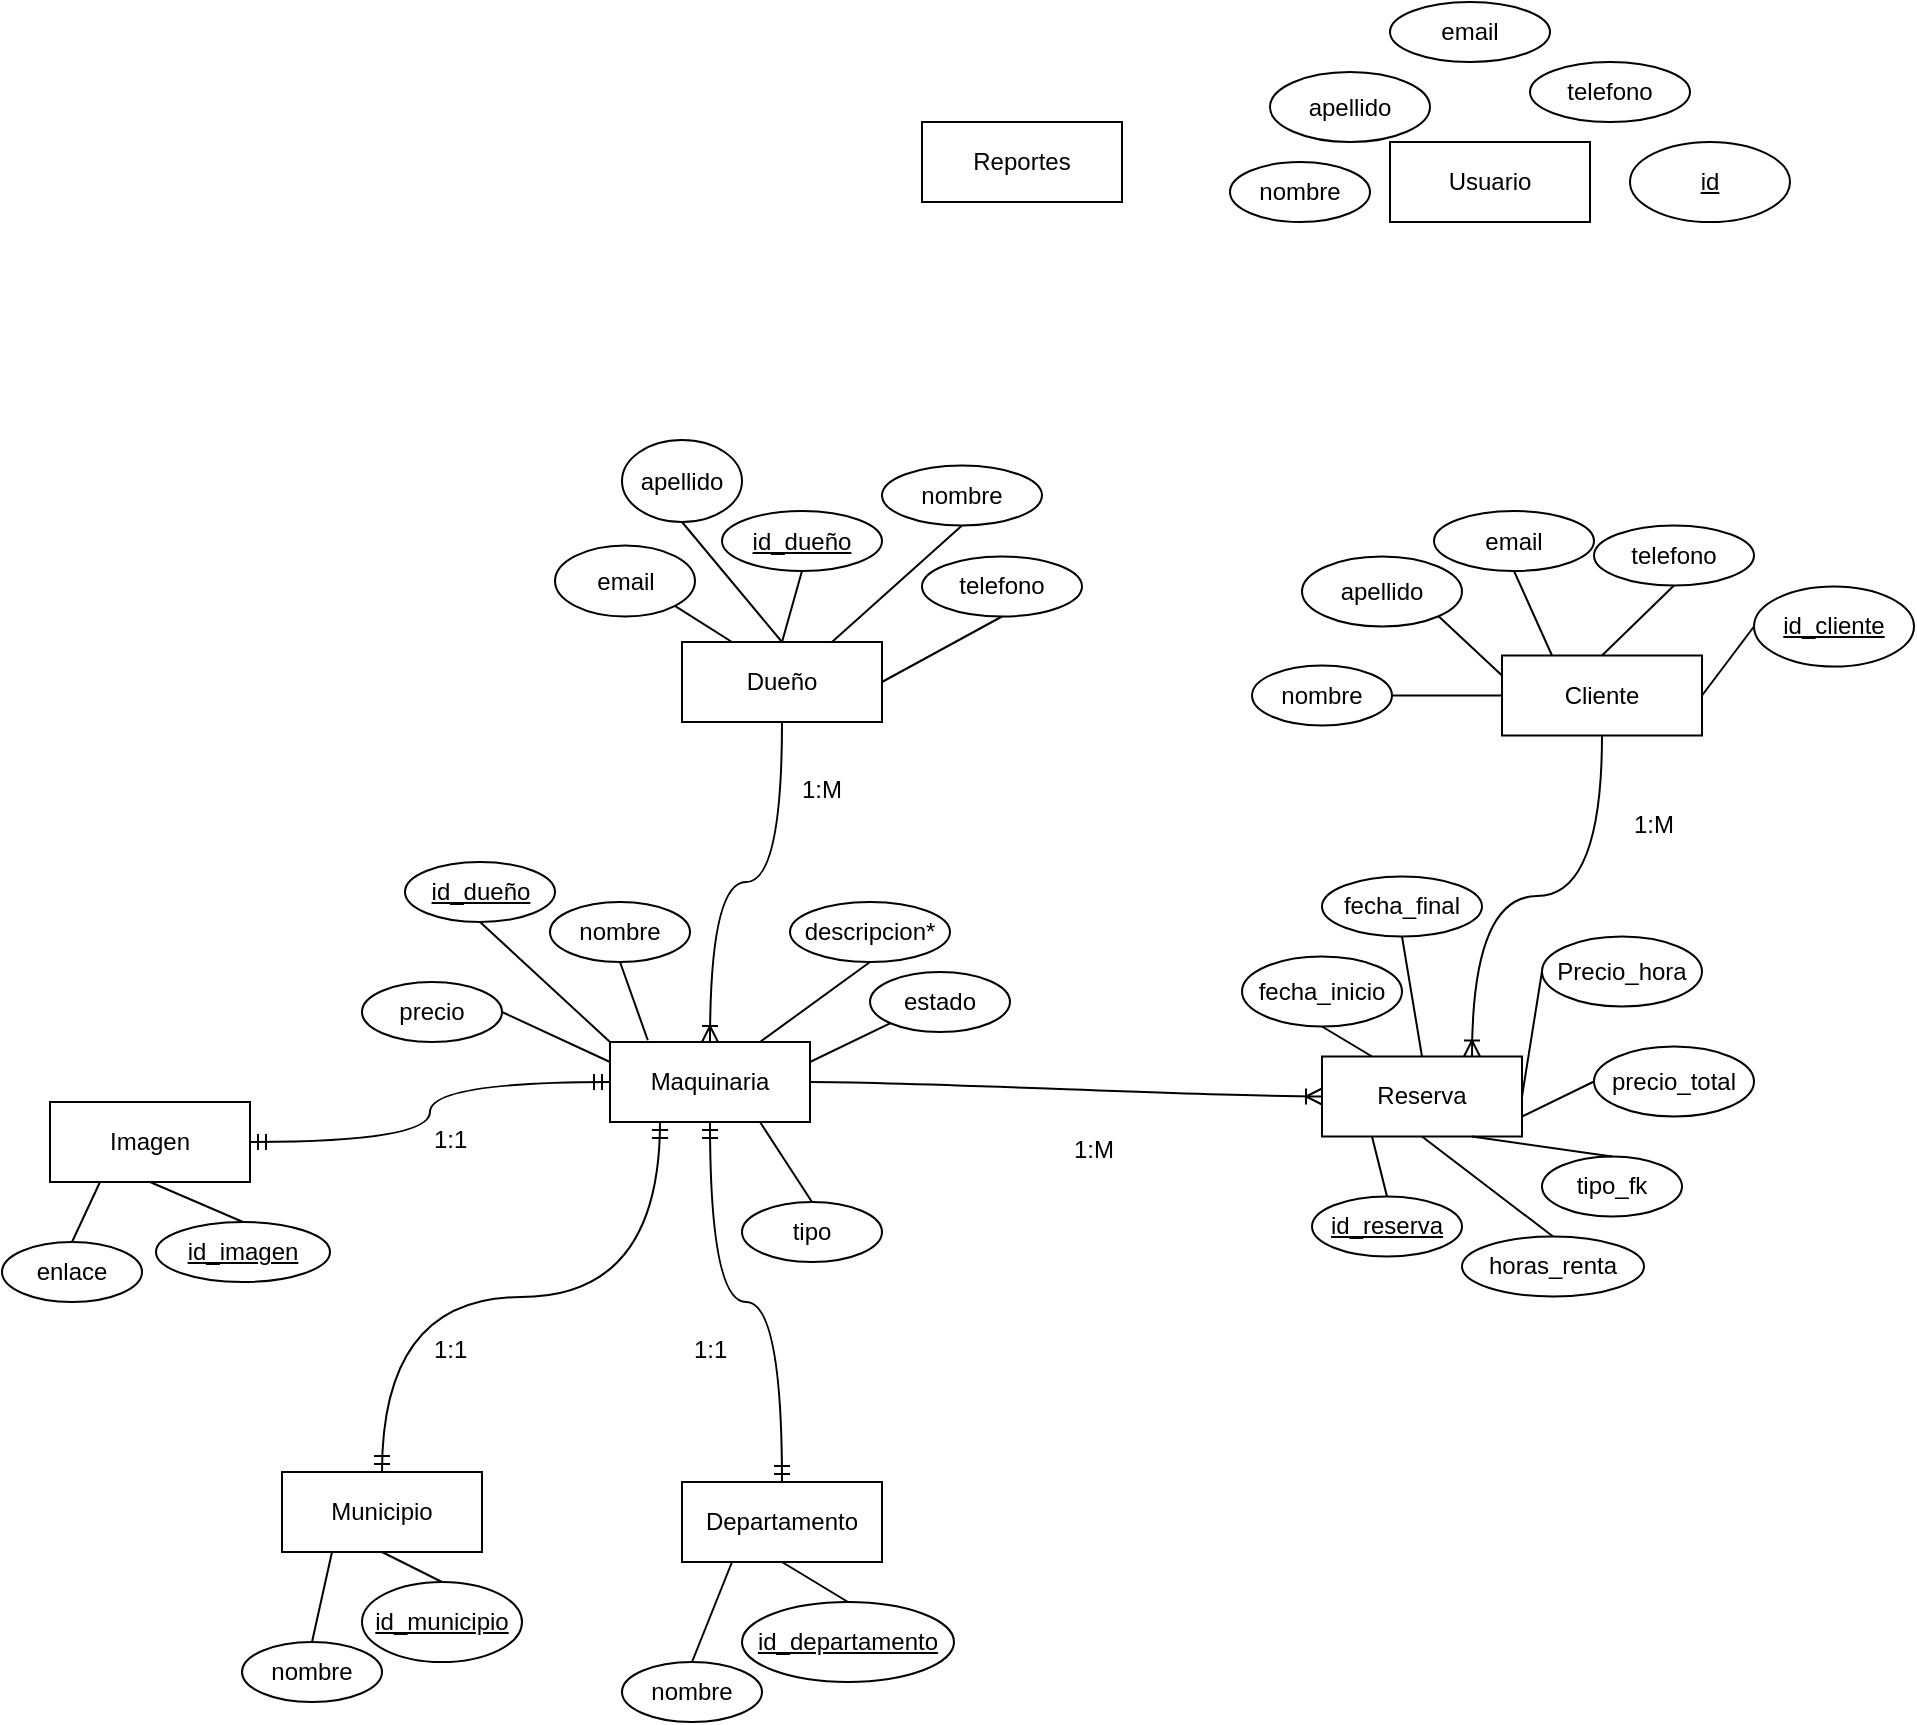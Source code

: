 <mxfile version="15.9.1"><diagram id="TLY-xDDZNkO-A6Siz6w1" name="Page-1"><mxGraphModel dx="1698" dy="476" grid="1" gridSize="10" guides="1" tooltips="1" connect="1" arrows="1" fold="1" page="1" pageScale="1" pageWidth="827" pageHeight="1169" math="0" shadow="0"><root><mxCell id="0"/><mxCell id="1" parent="0"/><mxCell id="Wxj4HSL2rBigDeLne3rB-1" value="Dueño" style="whiteSpace=wrap;html=1;align=center;" vertex="1" parent="1"><mxGeometry x="-120" y="590" width="100" height="40" as="geometry"/></mxCell><mxCell id="Wxj4HSL2rBigDeLne3rB-2" value="Cliente" style="whiteSpace=wrap;html=1;align=center;" vertex="1" parent="1"><mxGeometry x="290" y="596.75" width="100" height="40" as="geometry"/></mxCell><mxCell id="Wxj4HSL2rBigDeLne3rB-3" value="Maquinaria" style="whiteSpace=wrap;html=1;align=center;" vertex="1" parent="1"><mxGeometry x="-156" y="790" width="100" height="40" as="geometry"/></mxCell><mxCell id="Wxj4HSL2rBigDeLne3rB-4" value="Municipio" style="whiteSpace=wrap;html=1;align=center;" vertex="1" parent="1"><mxGeometry x="-320" y="1005" width="100" height="40" as="geometry"/></mxCell><mxCell id="Wxj4HSL2rBigDeLne3rB-5" value="Imagen" style="whiteSpace=wrap;html=1;align=center;" vertex="1" parent="1"><mxGeometry x="-436" y="820" width="100" height="40" as="geometry"/></mxCell><mxCell id="Wxj4HSL2rBigDeLne3rB-7" value="Reserva" style="whiteSpace=wrap;html=1;align=center;" vertex="1" parent="1"><mxGeometry x="200" y="797.25" width="100" height="40" as="geometry"/></mxCell><mxCell id="Wxj4HSL2rBigDeLne3rB-8" value="Reportes" style="whiteSpace=wrap;html=1;align=center;" vertex="1" parent="1"><mxGeometry y="330" width="100" height="40" as="geometry"/></mxCell><mxCell id="Wxj4HSL2rBigDeLne3rB-10" value="id_dueño" style="ellipse;whiteSpace=wrap;html=1;align=center;fontStyle=4;" vertex="1" parent="1"><mxGeometry x="-100" y="524.5" width="80" height="30" as="geometry"/></mxCell><mxCell id="Wxj4HSL2rBigDeLne3rB-11" value="nombre" style="ellipse;whiteSpace=wrap;html=1;align=center;" vertex="1" parent="1"><mxGeometry x="-20" y="501.75" width="80" height="30" as="geometry"/></mxCell><mxCell id="Wxj4HSL2rBigDeLne3rB-12" value="apellido" style="ellipse;whiteSpace=wrap;html=1;align=center;" vertex="1" parent="1"><mxGeometry x="-150" y="489" width="60" height="41" as="geometry"/></mxCell><mxCell id="Wxj4HSL2rBigDeLne3rB-13" value="email" style="ellipse;whiteSpace=wrap;html=1;align=center;" vertex="1" parent="1"><mxGeometry x="-183.5" y="541.75" width="70" height="35.5" as="geometry"/></mxCell><mxCell id="Wxj4HSL2rBigDeLne3rB-15" value="telefono" style="ellipse;whiteSpace=wrap;html=1;align=center;" vertex="1" parent="1"><mxGeometry y="547.25" width="80" height="30" as="geometry"/></mxCell><mxCell id="Wxj4HSL2rBigDeLne3rB-16" value="id_cliente" style="ellipse;whiteSpace=wrap;html=1;align=center;fontStyle=4;" vertex="1" parent="1"><mxGeometry x="416" y="562.25" width="80" height="40" as="geometry"/></mxCell><mxCell id="Wxj4HSL2rBigDeLne3rB-17" value="nombre" style="ellipse;whiteSpace=wrap;html=1;align=center;" vertex="1" parent="1"><mxGeometry x="165" y="601.75" width="70" height="30" as="geometry"/></mxCell><mxCell id="Wxj4HSL2rBigDeLne3rB-18" value="apellido" style="ellipse;whiteSpace=wrap;html=1;align=center;" vertex="1" parent="1"><mxGeometry x="190" y="547.25" width="80" height="35" as="geometry"/></mxCell><mxCell id="Wxj4HSL2rBigDeLne3rB-19" value="email" style="ellipse;whiteSpace=wrap;html=1;align=center;" vertex="1" parent="1"><mxGeometry x="256" y="524.5" width="80" height="30" as="geometry"/></mxCell><mxCell id="Wxj4HSL2rBigDeLne3rB-20" value="telefono" style="ellipse;whiteSpace=wrap;html=1;align=center;" vertex="1" parent="1"><mxGeometry x="336" y="531.75" width="80" height="30" as="geometry"/></mxCell><mxCell id="Wxj4HSL2rBigDeLne3rB-21" value="nombre" style="ellipse;whiteSpace=wrap;html=1;align=center;" vertex="1" parent="1"><mxGeometry x="-186" y="720" width="70" height="30" as="geometry"/></mxCell><mxCell id="Wxj4HSL2rBigDeLne3rB-22" value="Usuario" style="whiteSpace=wrap;html=1;align=center;" vertex="1" parent="1"><mxGeometry x="234" y="340" width="100" height="40" as="geometry"/></mxCell><mxCell id="Wxj4HSL2rBigDeLne3rB-28" value="id_dueño" style="ellipse;whiteSpace=wrap;html=1;align=center;fontStyle=4;" vertex="1" parent="1"><mxGeometry x="-258.5" y="700" width="75" height="30" as="geometry"/></mxCell><mxCell id="Wxj4HSL2rBigDeLne3rB-29" value="nombre" style="ellipse;whiteSpace=wrap;html=1;align=center;" vertex="1" parent="1"><mxGeometry x="154" y="350" width="70" height="30" as="geometry"/></mxCell><mxCell id="Wxj4HSL2rBigDeLne3rB-30" value="apellido" style="ellipse;whiteSpace=wrap;html=1;align=center;" vertex="1" parent="1"><mxGeometry x="174" y="305" width="80" height="35" as="geometry"/></mxCell><mxCell id="Wxj4HSL2rBigDeLne3rB-31" value="email" style="ellipse;whiteSpace=wrap;html=1;align=center;" vertex="1" parent="1"><mxGeometry x="234" y="270" width="80" height="30" as="geometry"/></mxCell><mxCell id="Wxj4HSL2rBigDeLne3rB-32" value="telefono" style="ellipse;whiteSpace=wrap;html=1;align=center;" vertex="1" parent="1"><mxGeometry x="304" y="300" width="80" height="30" as="geometry"/></mxCell><mxCell id="Wxj4HSL2rBigDeLne3rB-33" value="id" style="ellipse;whiteSpace=wrap;html=1;align=center;fontStyle=4;" vertex="1" parent="1"><mxGeometry x="354" y="340" width="80" height="40" as="geometry"/></mxCell><mxCell id="Wxj4HSL2rBigDeLne3rB-35" value="precio" style="ellipse;whiteSpace=wrap;html=1;align=center;" vertex="1" parent="1"><mxGeometry x="-280" y="760" width="70" height="30" as="geometry"/></mxCell><mxCell id="Wxj4HSL2rBigDeLne3rB-36" value="descripcion*" style="ellipse;whiteSpace=wrap;html=1;align=center;" vertex="1" parent="1"><mxGeometry x="-66" y="720" width="80" height="30" as="geometry"/></mxCell><mxCell id="Wxj4HSL2rBigDeLne3rB-37" value="estado" style="ellipse;whiteSpace=wrap;html=1;align=center;" vertex="1" parent="1"><mxGeometry x="-26" y="755" width="70" height="30" as="geometry"/></mxCell><mxCell id="Wxj4HSL2rBigDeLne3rB-38" value="tipo" style="ellipse;whiteSpace=wrap;html=1;align=center;" vertex="1" parent="1"><mxGeometry x="-90" y="870" width="70" height="30" as="geometry"/></mxCell><mxCell id="Wxj4HSL2rBigDeLne3rB-39" value="nombre" style="ellipse;whiteSpace=wrap;html=1;align=center;" vertex="1" parent="1"><mxGeometry x="-340" y="1090" width="70" height="30" as="geometry"/></mxCell><mxCell id="Wxj4HSL2rBigDeLne3rB-40" value="id_municipio" style="ellipse;whiteSpace=wrap;html=1;align=center;fontStyle=4;" vertex="1" parent="1"><mxGeometry x="-280" y="1060" width="80" height="40" as="geometry"/></mxCell><mxCell id="Wxj4HSL2rBigDeLne3rB-41" value="Departamento" style="whiteSpace=wrap;html=1;align=center;" vertex="1" parent="1"><mxGeometry x="-120" y="1010" width="100" height="40" as="geometry"/></mxCell><mxCell id="Wxj4HSL2rBigDeLne3rB-42" value="nombre" style="ellipse;whiteSpace=wrap;html=1;align=center;" vertex="1" parent="1"><mxGeometry x="-150" y="1100" width="70" height="30" as="geometry"/></mxCell><mxCell id="Wxj4HSL2rBigDeLne3rB-43" value="id_departamento" style="ellipse;whiteSpace=wrap;html=1;align=center;fontStyle=4;" vertex="1" parent="1"><mxGeometry x="-90" y="1070" width="106" height="40" as="geometry"/></mxCell><mxCell id="Wxj4HSL2rBigDeLne3rB-44" value="horas_renta" style="ellipse;whiteSpace=wrap;html=1;align=center;" vertex="1" parent="1"><mxGeometry x="270" y="887.25" width="91" height="30" as="geometry"/></mxCell><mxCell id="Wxj4HSL2rBigDeLne3rB-45" value="id_reserva" style="ellipse;whiteSpace=wrap;html=1;align=center;fontStyle=4;" vertex="1" parent="1"><mxGeometry x="195" y="867.25" width="75" height="30" as="geometry"/></mxCell><mxCell id="Wxj4HSL2rBigDeLne3rB-46" value="fecha_inicio" style="ellipse;whiteSpace=wrap;html=1;align=center;" vertex="1" parent="1"><mxGeometry x="160" y="747.25" width="80" height="35" as="geometry"/></mxCell><mxCell id="Wxj4HSL2rBigDeLne3rB-47" value="fecha_final" style="ellipse;whiteSpace=wrap;html=1;align=center;" vertex="1" parent="1"><mxGeometry x="200" y="707.25" width="80" height="30" as="geometry"/></mxCell><mxCell id="Wxj4HSL2rBigDeLne3rB-48" value="Precio_hora" style="ellipse;whiteSpace=wrap;html=1;align=center;" vertex="1" parent="1"><mxGeometry x="310" y="737.25" width="80" height="35" as="geometry"/></mxCell><mxCell id="Wxj4HSL2rBigDeLne3rB-49" value="tipo_fk" style="ellipse;whiteSpace=wrap;html=1;align=center;" vertex="1" parent="1"><mxGeometry x="310" y="847.25" width="70" height="30" as="geometry"/></mxCell><mxCell id="Wxj4HSL2rBigDeLne3rB-50" style="edgeStyle=orthogonalEdgeStyle;rounded=0;orthogonalLoop=1;jettySize=auto;html=1;exitX=0.5;exitY=1;exitDx=0;exitDy=0;" edge="1" parent="1" source="Wxj4HSL2rBigDeLne3rB-48" target="Wxj4HSL2rBigDeLne3rB-48"><mxGeometry relative="1" as="geometry"/></mxCell><mxCell id="Wxj4HSL2rBigDeLne3rB-51" value="precio_total" style="ellipse;whiteSpace=wrap;html=1;align=center;" vertex="1" parent="1"><mxGeometry x="336" y="792.25" width="80" height="35" as="geometry"/></mxCell><mxCell id="Wxj4HSL2rBigDeLne3rB-52" value="enlace" style="ellipse;whiteSpace=wrap;html=1;align=center;" vertex="1" parent="1"><mxGeometry x="-460" y="890" width="70" height="30" as="geometry"/></mxCell><mxCell id="Wxj4HSL2rBigDeLne3rB-53" value="id_imagen" style="ellipse;whiteSpace=wrap;html=1;align=center;fontStyle=4;" vertex="1" parent="1"><mxGeometry x="-383" y="880" width="87" height="30" as="geometry"/></mxCell><mxCell id="Wxj4HSL2rBigDeLne3rB-56" value="" style="endArrow=none;html=1;rounded=0;exitX=0.5;exitY=1;exitDx=0;exitDy=0;entryX=0.5;entryY=0;entryDx=0;entryDy=0;" edge="1" parent="1" source="Wxj4HSL2rBigDeLne3rB-10" target="Wxj4HSL2rBigDeLne3rB-1"><mxGeometry relative="1" as="geometry"><mxPoint x="-170" y="680" as="sourcePoint"/><mxPoint x="-10" y="680" as="targetPoint"/></mxGeometry></mxCell><mxCell id="Wxj4HSL2rBigDeLne3rB-57" value="" style="endArrow=none;html=1;rounded=0;exitX=0.5;exitY=1;exitDx=0;exitDy=0;entryX=0.75;entryY=0;entryDx=0;entryDy=0;" edge="1" parent="1" source="Wxj4HSL2rBigDeLne3rB-11" target="Wxj4HSL2rBigDeLne3rB-1"><mxGeometry relative="1" as="geometry"><mxPoint x="-170" y="630" as="sourcePoint"/><mxPoint x="-120" y="595" as="targetPoint"/></mxGeometry></mxCell><mxCell id="Wxj4HSL2rBigDeLne3rB-58" value="" style="endArrow=none;html=1;rounded=0;exitX=0.5;exitY=1;exitDx=0;exitDy=0;entryX=0.5;entryY=0;entryDx=0;entryDy=0;" edge="1" parent="1" source="Wxj4HSL2rBigDeLne3rB-12" target="Wxj4HSL2rBigDeLne3rB-1"><mxGeometry relative="1" as="geometry"><mxPoint x="-171.187" y="624.595" as="sourcePoint"/><mxPoint x="-110" y="620" as="targetPoint"/></mxGeometry></mxCell><mxCell id="Wxj4HSL2rBigDeLne3rB-59" value="" style="endArrow=none;html=1;rounded=0;exitX=1;exitY=1;exitDx=0;exitDy=0;entryX=0.25;entryY=0;entryDx=0;entryDy=0;" edge="1" parent="1" source="Wxj4HSL2rBigDeLne3rB-13" target="Wxj4HSL2rBigDeLne3rB-1"><mxGeometry relative="1" as="geometry"><mxPoint x="-125.0" y="553.63" as="sourcePoint"/><mxPoint x="-75" y="571.38" as="targetPoint"/></mxGeometry></mxCell><mxCell id="Wxj4HSL2rBigDeLne3rB-60" value="" style="endArrow=none;html=1;rounded=0;exitX=0.5;exitY=1;exitDx=0;exitDy=0;entryX=1;entryY=0.5;entryDx=0;entryDy=0;" edge="1" parent="1" source="Wxj4HSL2rBigDeLne3rB-15" target="Wxj4HSL2rBigDeLne3rB-1"><mxGeometry relative="1" as="geometry"><mxPoint x="-74.997" y="549.503" as="sourcePoint"/><mxPoint x="-30.32" y="585" as="targetPoint"/></mxGeometry></mxCell><mxCell id="Wxj4HSL2rBigDeLne3rB-61" value="" style="endArrow=none;html=1;rounded=0;exitX=0;exitY=0;exitDx=0;exitDy=0;entryX=0.5;entryY=1;entryDx=0;entryDy=0;" edge="1" parent="1" source="Wxj4HSL2rBigDeLne3rB-3" target="Wxj4HSL2rBigDeLne3rB-28"><mxGeometry relative="1" as="geometry"><mxPoint x="-156" y="680" as="sourcePoint"/><mxPoint x="-106" y="635" as="targetPoint"/></mxGeometry></mxCell><mxCell id="Wxj4HSL2rBigDeLne3rB-62" value="" style="endArrow=none;html=1;rounded=0;entryX=0.5;entryY=1;entryDx=0;entryDy=0;exitX=0.189;exitY=-0.022;exitDx=0;exitDy=0;exitPerimeter=0;" edge="1" parent="1" source="Wxj4HSL2rBigDeLne3rB-3" target="Wxj4HSL2rBigDeLne3rB-21"><mxGeometry relative="1" as="geometry"><mxPoint x="-146" y="820" as="sourcePoint"/><mxPoint x="-198.5" y="815" as="targetPoint"/></mxGeometry></mxCell><mxCell id="Wxj4HSL2rBigDeLne3rB-63" value="" style="endArrow=none;html=1;rounded=0;entryX=1;entryY=0.5;entryDx=0;entryDy=0;exitX=0;exitY=0.25;exitDx=0;exitDy=0;" edge="1" parent="1" source="Wxj4HSL2rBigDeLne3rB-3" target="Wxj4HSL2rBigDeLne3rB-35"><mxGeometry relative="1" as="geometry"><mxPoint x="-121" y="785" as="sourcePoint"/><mxPoint x="-150.984" y="770.491" as="targetPoint"/></mxGeometry></mxCell><mxCell id="Wxj4HSL2rBigDeLne3rB-64" value="" style="endArrow=none;html=1;rounded=0;entryX=0.5;entryY=1;entryDx=0;entryDy=0;exitX=0.75;exitY=0;exitDx=0;exitDy=0;" edge="1" parent="1" source="Wxj4HSL2rBigDeLne3rB-3" target="Wxj4HSL2rBigDeLne3rB-36"><mxGeometry relative="1" as="geometry"><mxPoint x="-121" y="800" as="sourcePoint"/><mxPoint x="-111" y="755" as="targetPoint"/></mxGeometry></mxCell><mxCell id="Wxj4HSL2rBigDeLne3rB-65" value="" style="endArrow=none;html=1;rounded=0;entryX=0;entryY=1;entryDx=0;entryDy=0;exitX=1;exitY=0.25;exitDx=0;exitDy=0;" edge="1" parent="1" source="Wxj4HSL2rBigDeLne3rB-3" target="Wxj4HSL2rBigDeLne3rB-37"><mxGeometry relative="1" as="geometry"><mxPoint x="-121" y="800" as="sourcePoint"/><mxPoint x="-111" y="755" as="targetPoint"/></mxGeometry></mxCell><mxCell id="Wxj4HSL2rBigDeLne3rB-66" value="" style="endArrow=none;html=1;rounded=0;entryX=0.5;entryY=0;entryDx=0;entryDy=0;exitX=0.75;exitY=1;exitDx=0;exitDy=0;" edge="1" parent="1" source="Wxj4HSL2rBigDeLne3rB-3" target="Wxj4HSL2rBigDeLne3rB-38"><mxGeometry relative="1" as="geometry"><mxPoint x="-46" y="810" as="sourcePoint"/><mxPoint x="-6.016" y="790.491" as="targetPoint"/></mxGeometry></mxCell><mxCell id="Wxj4HSL2rBigDeLne3rB-68" value="" style="edgeStyle=orthogonalEdgeStyle;fontSize=12;html=1;endArrow=ERoneToMany;rounded=0;exitX=0.5;exitY=1;exitDx=0;exitDy=0;curved=1;entryX=0.5;entryY=0;entryDx=0;entryDy=0;" edge="1" parent="1" source="Wxj4HSL2rBigDeLne3rB-1" target="Wxj4HSL2rBigDeLne3rB-3"><mxGeometry width="100" height="100" relative="1" as="geometry"><mxPoint x="-40" y="760" as="sourcePoint"/><mxPoint x="60" y="660" as="targetPoint"/></mxGeometry></mxCell><mxCell id="Wxj4HSL2rBigDeLne3rB-69" value="" style="endArrow=none;html=1;rounded=0;exitX=1;exitY=0.5;exitDx=0;exitDy=0;entryX=0;entryY=0.5;entryDx=0;entryDy=0;" edge="1" parent="1" source="Wxj4HSL2rBigDeLne3rB-2" target="Wxj4HSL2rBigDeLne3rB-16"><mxGeometry relative="1" as="geometry"><mxPoint x="406" y="677.25" as="sourcePoint"/><mxPoint x="456" y="632.25" as="targetPoint"/></mxGeometry></mxCell><mxCell id="Wxj4HSL2rBigDeLne3rB-70" value="" style="endArrow=none;html=1;rounded=0;exitX=1;exitY=0.5;exitDx=0;exitDy=0;entryX=0;entryY=0.5;entryDx=0;entryDy=0;" edge="1" parent="1" source="Wxj4HSL2rBigDeLne3rB-17" target="Wxj4HSL2rBigDeLne3rB-2"><mxGeometry relative="1" as="geometry"><mxPoint x="130" y="556.75" as="sourcePoint"/><mxPoint x="180" y="511.75" as="targetPoint"/></mxGeometry></mxCell><mxCell id="Wxj4HSL2rBigDeLne3rB-71" value="" style="endArrow=none;html=1;rounded=0;exitX=1;exitY=1;exitDx=0;exitDy=0;entryX=0;entryY=0.25;entryDx=0;entryDy=0;" edge="1" parent="1" source="Wxj4HSL2rBigDeLne3rB-18" target="Wxj4HSL2rBigDeLne3rB-2"><mxGeometry relative="1" as="geometry"><mxPoint x="245" y="626.75" as="sourcePoint"/><mxPoint x="300" y="626.75" as="targetPoint"/></mxGeometry></mxCell><mxCell id="Wxj4HSL2rBigDeLne3rB-72" value="" style="endArrow=none;html=1;rounded=0;exitX=0.25;exitY=0;exitDx=0;exitDy=0;entryX=0.5;entryY=1;entryDx=0;entryDy=0;" edge="1" parent="1" source="Wxj4HSL2rBigDeLne3rB-2" target="Wxj4HSL2rBigDeLne3rB-19"><mxGeometry relative="1" as="geometry"><mxPoint x="268.966" y="586.819" as="sourcePoint"/><mxPoint x="300" y="616.75" as="targetPoint"/></mxGeometry></mxCell><mxCell id="Wxj4HSL2rBigDeLne3rB-73" value="" style="endArrow=none;html=1;rounded=0;exitX=0.5;exitY=0;exitDx=0;exitDy=0;entryX=0.5;entryY=1;entryDx=0;entryDy=0;" edge="1" parent="1" source="Wxj4HSL2rBigDeLne3rB-2" target="Wxj4HSL2rBigDeLne3rB-20"><mxGeometry relative="1" as="geometry"><mxPoint x="325" y="606.75" as="sourcePoint"/><mxPoint x="306" y="564.5" as="targetPoint"/></mxGeometry></mxCell><mxCell id="Wxj4HSL2rBigDeLne3rB-74" value="" style="endArrow=none;html=1;rounded=0;exitX=0.5;exitY=1;exitDx=0;exitDy=0;entryX=0.25;entryY=0;entryDx=0;entryDy=0;" edge="1" parent="1" source="Wxj4HSL2rBigDeLne3rB-46" target="Wxj4HSL2rBigDeLne3rB-7"><mxGeometry relative="1" as="geometry"><mxPoint x="420" y="606.75" as="sourcePoint"/><mxPoint x="446" y="572.25" as="targetPoint"/></mxGeometry></mxCell><mxCell id="Wxj4HSL2rBigDeLne3rB-75" value="" style="endArrow=none;html=1;rounded=0;exitX=0.5;exitY=1;exitDx=0;exitDy=0;entryX=0.5;entryY=0;entryDx=0;entryDy=0;" edge="1" parent="1" source="Wxj4HSL2rBigDeLne3rB-47" target="Wxj4HSL2rBigDeLne3rB-7"><mxGeometry relative="1" as="geometry"><mxPoint x="210" y="752.25" as="sourcePoint"/><mxPoint x="235" y="807.25" as="targetPoint"/></mxGeometry></mxCell><mxCell id="Wxj4HSL2rBigDeLne3rB-76" value="" style="endArrow=none;html=1;rounded=0;exitX=1;exitY=0.5;exitDx=0;exitDy=0;entryX=0;entryY=0.5;entryDx=0;entryDy=0;" edge="1" parent="1" source="Wxj4HSL2rBigDeLne3rB-7" target="Wxj4HSL2rBigDeLne3rB-48"><mxGeometry relative="1" as="geometry"><mxPoint x="340" y="767.25" as="sourcePoint"/><mxPoint x="285" y="807.25" as="targetPoint"/></mxGeometry></mxCell><mxCell id="Wxj4HSL2rBigDeLne3rB-77" value="" style="endArrow=none;html=1;rounded=0;exitX=1;exitY=0.75;exitDx=0;exitDy=0;entryX=0;entryY=0.5;entryDx=0;entryDy=0;" edge="1" parent="1" source="Wxj4HSL2rBigDeLne3rB-7" target="Wxj4HSL2rBigDeLne3rB-51"><mxGeometry relative="1" as="geometry"><mxPoint x="310" y="827.25" as="sourcePoint"/><mxPoint x="347" y="809.75" as="targetPoint"/></mxGeometry></mxCell><mxCell id="Wxj4HSL2rBigDeLne3rB-79" value="" style="endArrow=none;html=1;rounded=0;exitX=0.75;exitY=1;exitDx=0;exitDy=0;entryX=0.5;entryY=0;entryDx=0;entryDy=0;" edge="1" parent="1" source="Wxj4HSL2rBigDeLne3rB-7" target="Wxj4HSL2rBigDeLne3rB-49"><mxGeometry relative="1" as="geometry"><mxPoint x="310" y="837.25" as="sourcePoint"/><mxPoint x="330" y="854.75" as="targetPoint"/></mxGeometry></mxCell><mxCell id="Wxj4HSL2rBigDeLne3rB-80" value="" style="endArrow=none;html=1;rounded=0;exitX=0.5;exitY=1;exitDx=0;exitDy=0;entryX=0.5;entryY=0;entryDx=0;entryDy=0;" edge="1" parent="1" source="Wxj4HSL2rBigDeLne3rB-7" target="Wxj4HSL2rBigDeLne3rB-44"><mxGeometry relative="1" as="geometry"><mxPoint x="285" y="847.25" as="sourcePoint"/><mxPoint x="319" y="867.25" as="targetPoint"/></mxGeometry></mxCell><mxCell id="Wxj4HSL2rBigDeLne3rB-81" value="" style="endArrow=none;html=1;rounded=0;exitX=0.25;exitY=1;exitDx=0;exitDy=0;entryX=0.5;entryY=0;entryDx=0;entryDy=0;" edge="1" parent="1" source="Wxj4HSL2rBigDeLne3rB-7" target="Wxj4HSL2rBigDeLne3rB-45"><mxGeometry relative="1" as="geometry"><mxPoint x="260" y="847.25" as="sourcePoint"/><mxPoint x="287.5" y="907.25" as="targetPoint"/></mxGeometry></mxCell><mxCell id="Wxj4HSL2rBigDeLne3rB-83" value="" style="edgeStyle=orthogonalEdgeStyle;fontSize=12;html=1;endArrow=ERoneToMany;rounded=0;exitX=0.5;exitY=1;exitDx=0;exitDy=0;curved=1;entryX=0.75;entryY=0;entryDx=0;entryDy=0;" edge="1" parent="1" source="Wxj4HSL2rBigDeLne3rB-2" target="Wxj4HSL2rBigDeLne3rB-7"><mxGeometry width="100" height="100" relative="1" as="geometry"><mxPoint x="-194" y="837.25" as="sourcePoint"/><mxPoint x="-154" y="647.25" as="targetPoint"/></mxGeometry></mxCell><mxCell id="Wxj4HSL2rBigDeLne3rB-85" value="" style="endArrow=none;html=1;rounded=0;entryX=0.5;entryY=0;entryDx=0;entryDy=0;exitX=0.25;exitY=1;exitDx=0;exitDy=0;" edge="1" parent="1" source="Wxj4HSL2rBigDeLne3rB-4" target="Wxj4HSL2rBigDeLne3rB-39"><mxGeometry relative="1" as="geometry"><mxPoint x="-174" y="1100" as="sourcePoint"/><mxPoint x="-220" y="1065" as="targetPoint"/></mxGeometry></mxCell><mxCell id="Wxj4HSL2rBigDeLne3rB-86" value="" style="endArrow=none;html=1;rounded=0;entryX=0.5;entryY=0;entryDx=0;entryDy=0;exitX=0.5;exitY=1;exitDx=0;exitDy=0;" edge="1" parent="1" source="Wxj4HSL2rBigDeLne3rB-4" target="Wxj4HSL2rBigDeLne3rB-40"><mxGeometry relative="1" as="geometry"><mxPoint x="-310" y="1035" as="sourcePoint"/><mxPoint x="-335" y="1090" as="targetPoint"/></mxGeometry></mxCell><mxCell id="Wxj4HSL2rBigDeLne3rB-87" value="" style="endArrow=none;html=1;rounded=0;entryX=0.5;entryY=0;entryDx=0;entryDy=0;exitX=0.25;exitY=1;exitDx=0;exitDy=0;" edge="1" parent="1" source="Wxj4HSL2rBigDeLne3rB-41" target="Wxj4HSL2rBigDeLne3rB-42"><mxGeometry relative="1" as="geometry"><mxPoint x="-285" y="1055" as="sourcePoint"/><mxPoint x="-335" y="1090" as="targetPoint"/></mxGeometry></mxCell><mxCell id="Wxj4HSL2rBigDeLne3rB-88" value="" style="endArrow=none;html=1;rounded=0;entryX=0.5;entryY=1;entryDx=0;entryDy=0;exitX=0.5;exitY=0;exitDx=0;exitDy=0;" edge="1" parent="1" source="Wxj4HSL2rBigDeLne3rB-43" target="Wxj4HSL2rBigDeLne3rB-41"><mxGeometry relative="1" as="geometry"><mxPoint x="-85" y="1060" as="sourcePoint"/><mxPoint x="-105" y="1110" as="targetPoint"/></mxGeometry></mxCell><mxCell id="Wxj4HSL2rBigDeLne3rB-89" value="" style="edgeStyle=orthogonalEdgeStyle;fontSize=12;html=1;endArrow=ERmandOne;startArrow=ERmandOne;rounded=0;curved=1;exitX=0.5;exitY=0;exitDx=0;exitDy=0;entryX=0.25;entryY=1;entryDx=0;entryDy=0;" edge="1" parent="1" source="Wxj4HSL2rBigDeLne3rB-4" target="Wxj4HSL2rBigDeLne3rB-3"><mxGeometry width="100" height="100" relative="1" as="geometry"><mxPoint x="-270" y="1020" as="sourcePoint"/><mxPoint x="-170" y="920" as="targetPoint"/></mxGeometry></mxCell><mxCell id="Wxj4HSL2rBigDeLne3rB-90" value="" style="edgeStyle=orthogonalEdgeStyle;fontSize=12;html=1;endArrow=ERmandOne;startArrow=ERmandOne;rounded=0;curved=1;exitX=0.5;exitY=0;exitDx=0;exitDy=0;entryX=0.5;entryY=1;entryDx=0;entryDy=0;" edge="1" parent="1" source="Wxj4HSL2rBigDeLne3rB-41" target="Wxj4HSL2rBigDeLne3rB-3"><mxGeometry width="100" height="100" relative="1" as="geometry"><mxPoint x="-260" y="1015" as="sourcePoint"/><mxPoint x="-121" y="840" as="targetPoint"/></mxGeometry></mxCell><mxCell id="Wxj4HSL2rBigDeLne3rB-91" value="1:1" style="text;strokeColor=none;fillColor=none;spacingLeft=4;spacingRight=4;overflow=hidden;rotatable=0;points=[[0,0.5],[1,0.5]];portConstraint=eastwest;fontSize=12;" vertex="1" parent="1"><mxGeometry x="-250" y="930" width="40" height="30" as="geometry"/></mxCell><mxCell id="Wxj4HSL2rBigDeLne3rB-92" value="1:1" style="text;strokeColor=none;fillColor=none;spacingLeft=4;spacingRight=4;overflow=hidden;rotatable=0;points=[[0,0.5],[1,0.5]];portConstraint=eastwest;fontSize=12;" vertex="1" parent="1"><mxGeometry x="-120" y="930" width="40" height="30" as="geometry"/></mxCell><mxCell id="Wxj4HSL2rBigDeLne3rB-93" value="1:M" style="text;strokeColor=none;fillColor=none;spacingLeft=4;spacingRight=4;overflow=hidden;rotatable=0;points=[[0,0.5],[1,0.5]];portConstraint=eastwest;fontSize=12;" vertex="1" parent="1"><mxGeometry x="-66" y="650" width="40" height="30" as="geometry"/></mxCell><mxCell id="Wxj4HSL2rBigDeLne3rB-94" value="1:M" style="text;strokeColor=none;fillColor=none;spacingLeft=4;spacingRight=4;overflow=hidden;rotatable=0;points=[[0,0.5],[1,0.5]];portConstraint=eastwest;fontSize=12;" vertex="1" parent="1"><mxGeometry x="350" y="667.25" width="40" height="30" as="geometry"/></mxCell><mxCell id="Wxj4HSL2rBigDeLne3rB-95" value="" style="edgeStyle=entityRelationEdgeStyle;fontSize=12;html=1;endArrow=ERoneToMany;rounded=0;curved=1;entryX=0;entryY=0.5;entryDx=0;entryDy=0;exitX=1;exitY=0.5;exitDx=0;exitDy=0;" edge="1" parent="1" source="Wxj4HSL2rBigDeLne3rB-3" target="Wxj4HSL2rBigDeLne3rB-7"><mxGeometry width="100" height="100" relative="1" as="geometry"><mxPoint x="110" y="930" as="sourcePoint"/><mxPoint x="210" y="830" as="targetPoint"/></mxGeometry></mxCell><mxCell id="Wxj4HSL2rBigDeLne3rB-96" value="1:M" style="text;strokeColor=none;fillColor=none;spacingLeft=4;spacingRight=4;overflow=hidden;rotatable=0;points=[[0,0.5],[1,0.5]];portConstraint=eastwest;fontSize=12;" vertex="1" parent="1"><mxGeometry x="70" y="830" width="40" height="30" as="geometry"/></mxCell><mxCell id="Wxj4HSL2rBigDeLne3rB-99" value="" style="endArrow=none;html=1;rounded=0;entryX=0.5;entryY=0;entryDx=0;entryDy=0;exitX=0.25;exitY=1;exitDx=0;exitDy=0;" edge="1" parent="1" source="Wxj4HSL2rBigDeLne3rB-5" target="Wxj4HSL2rBigDeLne3rB-52"><mxGeometry relative="1" as="geometry"><mxPoint x="-535" y="920" as="sourcePoint"/><mxPoint x="-555" y="970" as="targetPoint"/></mxGeometry></mxCell><mxCell id="Wxj4HSL2rBigDeLne3rB-100" value="" style="endArrow=none;html=1;rounded=0;entryX=0.5;entryY=0;entryDx=0;entryDy=0;exitX=0.5;exitY=1;exitDx=0;exitDy=0;" edge="1" parent="1" source="Wxj4HSL2rBigDeLne3rB-5" target="Wxj4HSL2rBigDeLne3rB-53"><mxGeometry relative="1" as="geometry"><mxPoint x="-401" y="870" as="sourcePoint"/><mxPoint x="-415" y="900" as="targetPoint"/></mxGeometry></mxCell><mxCell id="Wxj4HSL2rBigDeLne3rB-102" value="" style="edgeStyle=orthogonalEdgeStyle;fontSize=12;html=1;endArrow=ERmandOne;startArrow=ERmandOne;rounded=0;curved=1;exitX=1;exitY=0.5;exitDx=0;exitDy=0;entryX=0;entryY=0.5;entryDx=0;entryDy=0;" edge="1" parent="1" source="Wxj4HSL2rBigDeLne3rB-5" target="Wxj4HSL2rBigDeLne3rB-3"><mxGeometry width="100" height="100" relative="1" as="geometry"><mxPoint x="-60" y="1020" as="sourcePoint"/><mxPoint x="-96" y="840" as="targetPoint"/></mxGeometry></mxCell><mxCell id="Wxj4HSL2rBigDeLne3rB-103" value="1:1" style="text;strokeColor=none;fillColor=none;spacingLeft=4;spacingRight=4;overflow=hidden;rotatable=0;points=[[0,0.5],[1,0.5]];portConstraint=eastwest;fontSize=12;" vertex="1" parent="1"><mxGeometry x="-250" y="825" width="40" height="30" as="geometry"/></mxCell></root></mxGraphModel></diagram></mxfile>